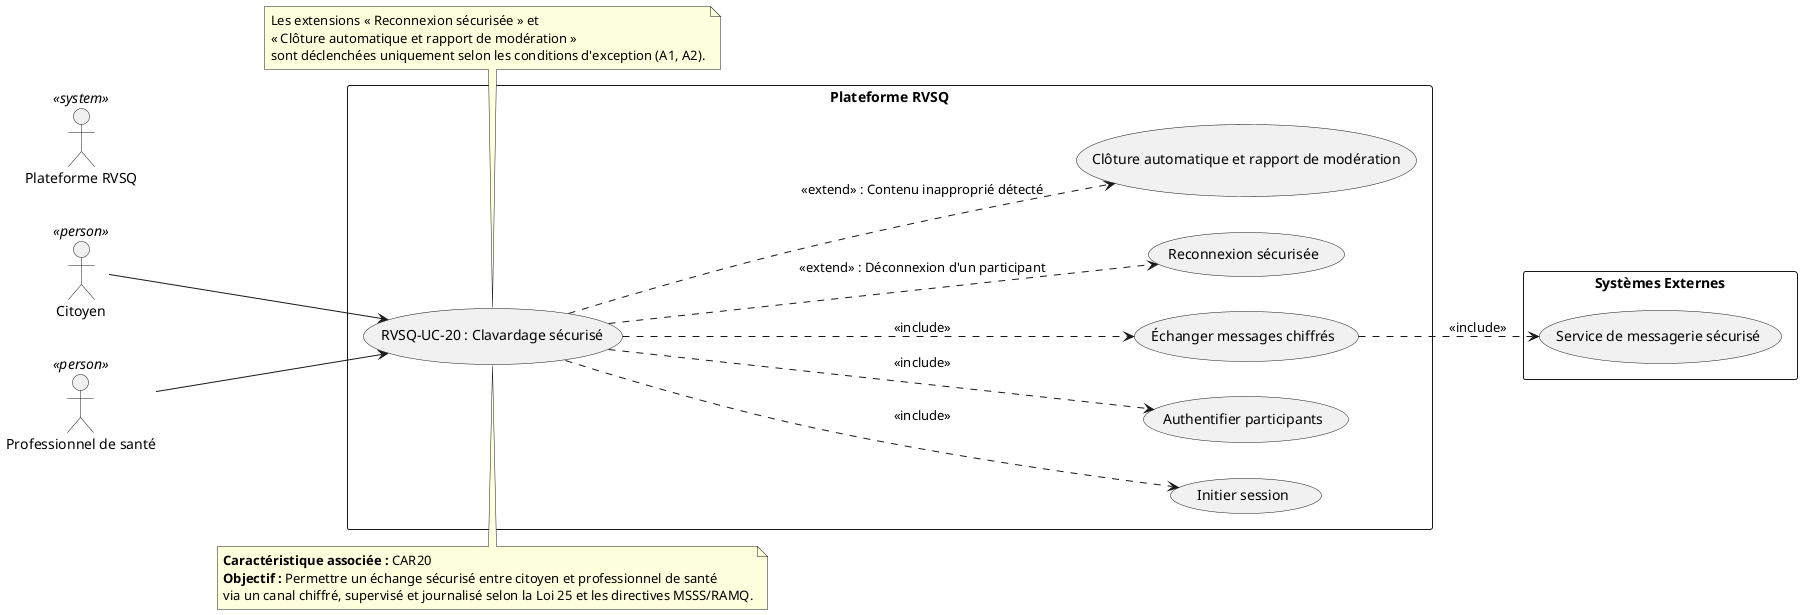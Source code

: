 @startuml RVSQ-UC-20_Clavardage_Securise
left to right direction

' --- Acteurs principaux (humains)
actor "Citoyen" as Citoyen <<person>>
actor "Professionnel de santé" as Pro <<person>>

' --- Acteurs secondaires (systèmes)
actor "Plateforme RVSQ" as RVSQActor <<system>>

rectangle "Plateforme RVSQ" {
  usecase "RVSQ-UC-20 : Clavardage sécurisé" as UC20
  usecase "Initier session" as UC20_A
  usecase "Authentifier participants" as UC20_B
  usecase "Échanger messages chiffrés" as UC20_C
  usecase "Reconnexion sécurisée" as UC20_D
  usecase "Clôture automatique et rapport de modération" as UC20_E
}

rectangle "Systèmes Externes" {
  usecase "Service de messagerie sécurisé" as MSG
}

' --- Interactions principales
Citoyen --> UC20
Pro --> UC20
UC20 ..> UC20_A : <<include>>
UC20 ..> UC20_B : <<include>>
UC20 ..> UC20_C : <<include>>
UC20_C ..> MSG : <<include>>

' --- Extensions conditionnelles
UC20 ..> UC20_D : <<extend>> : Déconnexion d'un participant
UC20 ..> UC20_E : <<extend>> : Contenu inapproprié détecté

note top of UC20
  **Caractéristique associée :** CAR20
  **Objectif :** Permettre un échange sécurisé entre citoyen et professionnel de santé
  via un canal chiffré, supervisé et journalisé selon la Loi 25 et les directives MSSS/RAMQ.
end note

note bottom of UC20
  Les extensions « Reconnexion sécurisée » et
  « Clôture automatique et rapport de modération »
  sont déclenchées uniquement selon les conditions d'exception (A1, A2).
end note
@enduml
